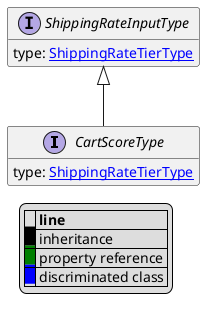 @startuml

hide empty fields
hide empty methods
legend
|= |= line |
|<back:black>   </back>| inheritance |
|<back:green>   </back>| property reference |
|<back:blue>   </back>| discriminated class |
endlegend
interface CartScoreType [[CartScoreType.svg]] extends ShippingRateInputType {
    type: [[ShippingRateTierType.svg ShippingRateTierType]]
}
interface ShippingRateInputType [[ShippingRateInputType.svg]]  {
    type: [[ShippingRateTierType.svg ShippingRateTierType]]
}





@enduml
